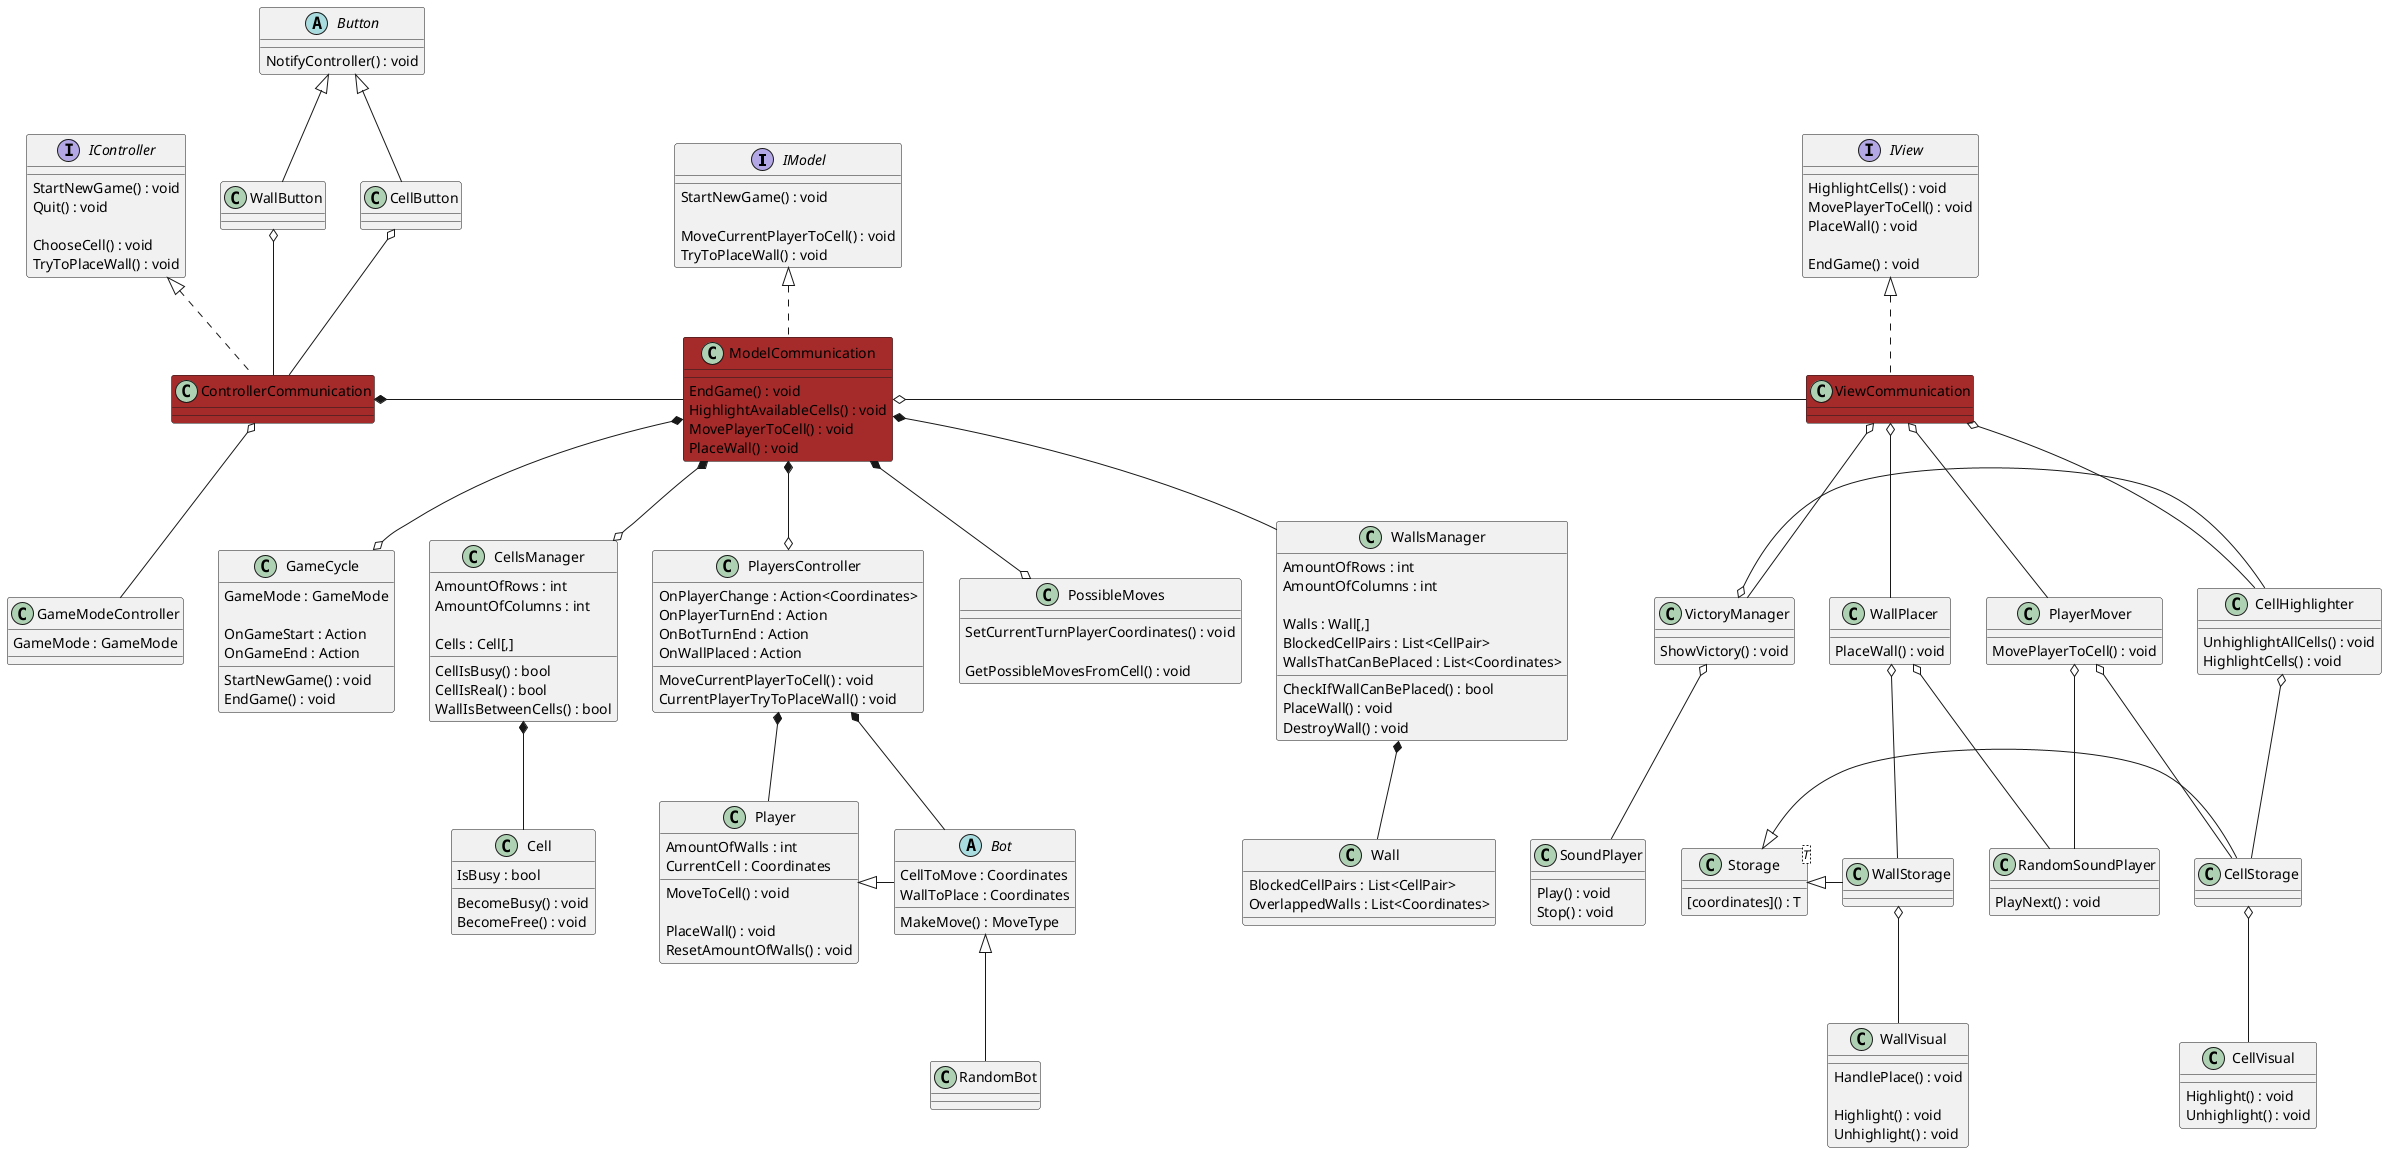 ﻿@startuml <diagram.png>

'-----Model-----'
    
interface IModel
{
    StartNewGame() : void
    
    MoveCurrentPlayerToCell() : void
    TryToPlaceWall() : void
}
class ModelCommunication #brown
{
    EndGame() : void
    HighlightAvailableCells() : void
    MovePlayerToCell() : void
    PlaceWall() : void
}

class Cell
{
    IsBusy : bool
    
    BecomeBusy() : void
    BecomeFree() : void
}
class Wall
{
    BlockedCellPairs : List<CellPair>
    OverlappedWalls : List<Coordinates>
}
class GameCycle
{
    GameMode : GameMode
    
    OnGameStart : Action
    OnGameEnd : Action
    
    StartNewGame() : void
    EndGame() : void
}
class CellsManager
{
    AmountOfRows : int
    AmountOfColumns : int
    
    Cells : Cell[,]
       
    CellIsBusy() : bool
    CellIsReal() : bool
    WallIsBetweenCells() : bool
}
class PlayersController
{
    OnPlayerChange : Action<Coordinates>
    OnPlayerTurnEnd : Action
    OnBotTurnEnd : Action
    OnWallPlaced : Action
    
    MoveCurrentPlayerToCell() : void
    CurrentPlayerTryToPlaceWall() : void
}
class PossibleMoves
{
    SetCurrentTurnPlayerCoordinates() : void
    
    GetPossibleMovesFromCell() : void
}
class WallsManager
{
    AmountOfRows : int
    AmountOfColumns : int
    
    Walls : Wall[,]
    BlockedCellPairs : List<CellPair>
    WallsThatCanBePlaced : List<Coordinates>
    
    CheckIfWallCanBePlaced() : bool
    PlaceWall() : void
    DestroyWall() : void
}

class Player
{
    AmountOfWalls : int
    CurrentCell : Coordinates
    
    MoveToCell() : void
    
    PlaceWall() : void
    ResetAmountOfWalls() : void
}
abstract class Bot
{
    CellToMove : Coordinates
    WallToPlace : Coordinates
    
    MakeMove() : MoveType
}
class RandomBot

IModel <|.. ModelCommunication

ModelCommunication o- ViewCommunication

ModelCommunication *--o GameCycle
ModelCommunication *--o CellsManager
ModelCommunication *--o PlayersController
ModelCommunication *--o PossibleMoves
ModelCommunication *-- WallsManager

CellsManager *-- Cell
WallsManager *-- Wall

PlayersController *-- Player
PlayersController *-- Bot
Player <|- Bot
Bot <|-- RandomBot
    
'-----View-----'

interface IView
{
    HighlightCells() : void
    MovePlayerToCell() : void
    PlaceWall() : void

    EndGame() : void
}
class ViewCommunication #brown

class Storage<T>
{
    [coordinates]() : T
}

class CellHighlighter
{
    UnhighlightAllCells() : void
    HighlightCells() : void
}
class CellStorage
class CellVisual
{
    Highlight() : void
    Unhighlight() : void
}

class WallPlacer
{
    PlaceWall() : void
}
class WallStorage
class WallVisual
{
    HandlePlace() : void
    
    Highlight() : void
    Unhighlight() : void
}

class PlayerMover
{
    MovePlayerToCell() : void
}

class RandomSoundPlayer
{
    PlayNext() : void
}
class SoundPlayer
{
    Play() : void
    Stop() : void
}
class VictoryManager
{
    ShowVictory() : void
}
    
IView <|..  ViewCommunication

Storage <|- CellStorage
Storage <|- WallStorage

ViewCommunication o-- CellHighlighter
ViewCommunication o-- PlayerMover
ViewCommunication o-- VictoryManager
ViewCommunication o-- WallPlacer

CellHighlighter o-- CellStorage
PlayerMover o-- CellStorage
CellStorage o-- CellVisual

WallPlacer o-- WallStorage
WallStorage o-- WallVisual

PlayerMover o-- RandomSoundPlayer
WallPlacer o-- RandomSoundPlayer

VictoryManager o- CellHighlighter
VictoryManager o-- SoundPlayer

'-----Controller-----'

interface IController
{
    StartNewGame() : void
    Quit() : void
    
    ChooseCell() : void
    TryToPlaceWall() : void
}

class ControllerCommunication #brown

class GameModeController
{
    GameMode : GameMode
}

abstract class Button
{
    NotifyController() : void
}
class CellButton
class WallButton

IController <|.. ControllerCommunication

ControllerCommunication *- ModelCommunication

ControllerCommunication o-- GameModeController

Button <|-- CellButton
Button <|-- WallButton
CellButton o-- ControllerCommunication
WallButton o-- ControllerCommunication

@enduml